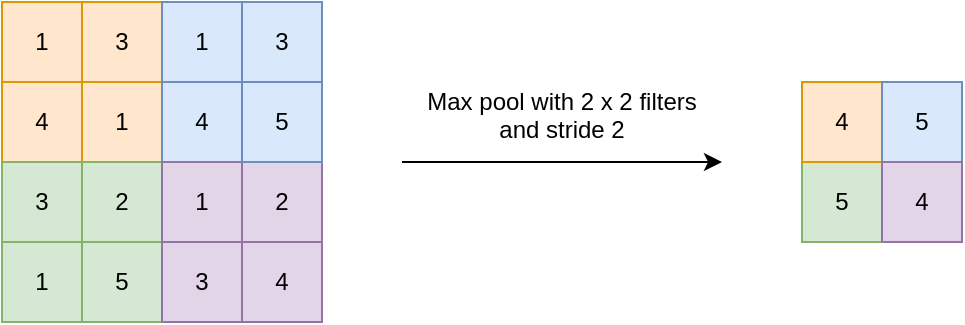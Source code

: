 <mxfile version="13.7.6" type="device"><diagram id="I740oNV4JaBBichv8ar_" name="Page-1"><mxGraphModel dx="813" dy="459" grid="1" gridSize="10" guides="1" tooltips="1" connect="1" arrows="1" fold="1" page="1" pageScale="1" pageWidth="827" pageHeight="1169" math="0" shadow="0"><root><mxCell id="0"/><mxCell id="1" parent="0"/><mxCell id="6R3zNP8fmaCrEaRmQ-XV-2" value="1" style="whiteSpace=wrap;html=1;aspect=fixed;fillColor=#ffe6cc;strokeColor=#d79b00;" parent="1" vertex="1"><mxGeometry width="40" height="40" as="geometry"/></mxCell><mxCell id="6R3zNP8fmaCrEaRmQ-XV-3" value="3" style="whiteSpace=wrap;html=1;aspect=fixed;fillColor=#ffe6cc;strokeColor=#d79b00;" parent="1" vertex="1"><mxGeometry x="40" width="40" height="40" as="geometry"/></mxCell><mxCell id="6R3zNP8fmaCrEaRmQ-XV-4" value="4" style="whiteSpace=wrap;html=1;aspect=fixed;fillColor=#ffe6cc;strokeColor=#d79b00;" parent="1" vertex="1"><mxGeometry y="40" width="40" height="40" as="geometry"/></mxCell><mxCell id="6R3zNP8fmaCrEaRmQ-XV-5" value="1" style="whiteSpace=wrap;html=1;aspect=fixed;fillColor=#ffe6cc;strokeColor=#d79b00;" parent="1" vertex="1"><mxGeometry x="40" y="40" width="40" height="40" as="geometry"/></mxCell><mxCell id="6R3zNP8fmaCrEaRmQ-XV-6" value="3" style="whiteSpace=wrap;html=1;aspect=fixed;fillColor=#d5e8d4;strokeColor=#82b366;" parent="1" vertex="1"><mxGeometry y="80" width="40" height="40" as="geometry"/></mxCell><mxCell id="6R3zNP8fmaCrEaRmQ-XV-7" value="2" style="whiteSpace=wrap;html=1;aspect=fixed;fillColor=#d5e8d4;strokeColor=#82b366;" parent="1" vertex="1"><mxGeometry x="40" y="80" width="40" height="40" as="geometry"/></mxCell><mxCell id="6R3zNP8fmaCrEaRmQ-XV-8" value="1" style="whiteSpace=wrap;html=1;aspect=fixed;fillColor=#d5e8d4;strokeColor=#82b366;" parent="1" vertex="1"><mxGeometry y="120" width="40" height="40" as="geometry"/></mxCell><mxCell id="6R3zNP8fmaCrEaRmQ-XV-9" value="5" style="whiteSpace=wrap;html=1;aspect=fixed;fillColor=#d5e8d4;strokeColor=#82b366;" parent="1" vertex="1"><mxGeometry x="40" y="120" width="40" height="40" as="geometry"/></mxCell><mxCell id="6R3zNP8fmaCrEaRmQ-XV-10" value="" style="whiteSpace=wrap;html=1;aspect=fixed;" parent="1" vertex="1"><mxGeometry x="80" width="40" height="40" as="geometry"/></mxCell><mxCell id="6R3zNP8fmaCrEaRmQ-XV-11" value="4" style="whiteSpace=wrap;html=1;aspect=fixed;fillColor=#dae8fc;strokeColor=#6c8ebf;" parent="1" vertex="1"><mxGeometry x="80" y="40" width="40" height="40" as="geometry"/></mxCell><mxCell id="6R3zNP8fmaCrEaRmQ-XV-12" value="3" style="whiteSpace=wrap;html=1;aspect=fixed;fillColor=#e1d5e7;strokeColor=#9673a6;" parent="1" vertex="1"><mxGeometry x="80" y="120" width="40" height="40" as="geometry"/></mxCell><mxCell id="6R3zNP8fmaCrEaRmQ-XV-13" value="1" style="whiteSpace=wrap;html=1;aspect=fixed;fillColor=#e1d5e7;strokeColor=#9673a6;" parent="1" vertex="1"><mxGeometry x="80" y="80" width="40" height="40" as="geometry"/></mxCell><mxCell id="6R3zNP8fmaCrEaRmQ-XV-14" value="4" style="whiteSpace=wrap;html=1;aspect=fixed;fillColor=#e1d5e7;strokeColor=#9673a6;" parent="1" vertex="1"><mxGeometry x="120" y="120" width="40" height="40" as="geometry"/></mxCell><mxCell id="6R3zNP8fmaCrEaRmQ-XV-15" value="2" style="whiteSpace=wrap;html=1;aspect=fixed;fillColor=#e1d5e7;strokeColor=#9673a6;" parent="1" vertex="1"><mxGeometry x="120" y="80" width="40" height="40" as="geometry"/></mxCell><mxCell id="6R3zNP8fmaCrEaRmQ-XV-16" value="5" style="whiteSpace=wrap;html=1;aspect=fixed;fillColor=#dae8fc;strokeColor=#6c8ebf;" parent="1" vertex="1"><mxGeometry x="120" y="40" width="40" height="40" as="geometry"/></mxCell><mxCell id="6R3zNP8fmaCrEaRmQ-XV-17" value="3" style="whiteSpace=wrap;html=1;aspect=fixed;fillColor=#dae8fc;strokeColor=#6c8ebf;" parent="1" vertex="1"><mxGeometry x="120" width="40" height="40" as="geometry"/></mxCell><mxCell id="6R3zNP8fmaCrEaRmQ-XV-18" value="1" style="whiteSpace=wrap;html=1;aspect=fixed;fillColor=#dae8fc;strokeColor=#6c8ebf;" parent="1" vertex="1"><mxGeometry x="80" width="40" height="40" as="geometry"/></mxCell><mxCell id="6R3zNP8fmaCrEaRmQ-XV-19" value="" style="endArrow=classic;html=1;" parent="1" edge="1"><mxGeometry width="50" height="50" relative="1" as="geometry"><mxPoint x="200" y="80" as="sourcePoint"/><mxPoint x="360" y="80" as="targetPoint"/></mxGeometry></mxCell><mxCell id="6R3zNP8fmaCrEaRmQ-XV-20" value="Max pool with 2 x 2 filters" style="text;html=1;strokeColor=none;fillColor=none;align=center;verticalAlign=middle;whiteSpace=wrap;rounded=0;" parent="1" vertex="1"><mxGeometry x="190" y="40" width="180" height="20" as="geometry"/></mxCell><mxCell id="6R3zNP8fmaCrEaRmQ-XV-22" value="5" style="whiteSpace=wrap;html=1;aspect=fixed;fillColor=#d5e8d4;strokeColor=#82b366;" parent="1" vertex="1"><mxGeometry x="400" y="80" width="40" height="40" as="geometry"/></mxCell><mxCell id="6R3zNP8fmaCrEaRmQ-XV-23" value="4" style="whiteSpace=wrap;html=1;aspect=fixed;fillColor=#ffe6cc;strokeColor=#d79b00;" parent="1" vertex="1"><mxGeometry x="400" y="40" width="40" height="40" as="geometry"/></mxCell><mxCell id="6R3zNP8fmaCrEaRmQ-XV-24" value="5" style="whiteSpace=wrap;html=1;aspect=fixed;fillColor=#dae8fc;strokeColor=#6c8ebf;" parent="1" vertex="1"><mxGeometry x="440" y="40" width="40" height="40" as="geometry"/></mxCell><mxCell id="6R3zNP8fmaCrEaRmQ-XV-25" value="4" style="whiteSpace=wrap;html=1;aspect=fixed;fillColor=#e1d5e7;strokeColor=#9673a6;" parent="1" vertex="1"><mxGeometry x="440" y="80" width="40" height="40" as="geometry"/></mxCell><mxCell id="kzC_pzWP_yvcTM2m-t3z-1" value="and stride 2" style="text;whiteSpace=wrap;html=1;align=center;" vertex="1" parent="1"><mxGeometry x="200" y="50" width="160" height="30" as="geometry"/></mxCell></root></mxGraphModel></diagram></mxfile>